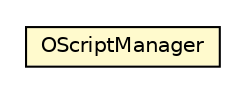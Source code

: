 #!/usr/local/bin/dot
#
# Class diagram 
# Generated by UMLGraph version R5_6-24-gf6e263 (http://www.umlgraph.org/)
#

digraph G {
	edge [fontname="Helvetica",fontsize=10,labelfontname="Helvetica",labelfontsize=10];
	node [fontname="Helvetica",fontsize=10,shape=plaintext];
	nodesep=0.25;
	ranksep=0.5;
	// com.orientechnologies.orient.core.command.script.OScriptManager
	c3597445 [label=<<table title="com.orientechnologies.orient.core.command.script.OScriptManager" border="0" cellborder="1" cellspacing="0" cellpadding="2" port="p" bgcolor="lemonChiffon" href="./OScriptManager.html">
		<tr><td><table border="0" cellspacing="0" cellpadding="1">
<tr><td align="center" balign="center"> OScriptManager </td></tr>
		</table></td></tr>
		</table>>, URL="./OScriptManager.html", fontname="Helvetica", fontcolor="black", fontsize=10.0];
}

